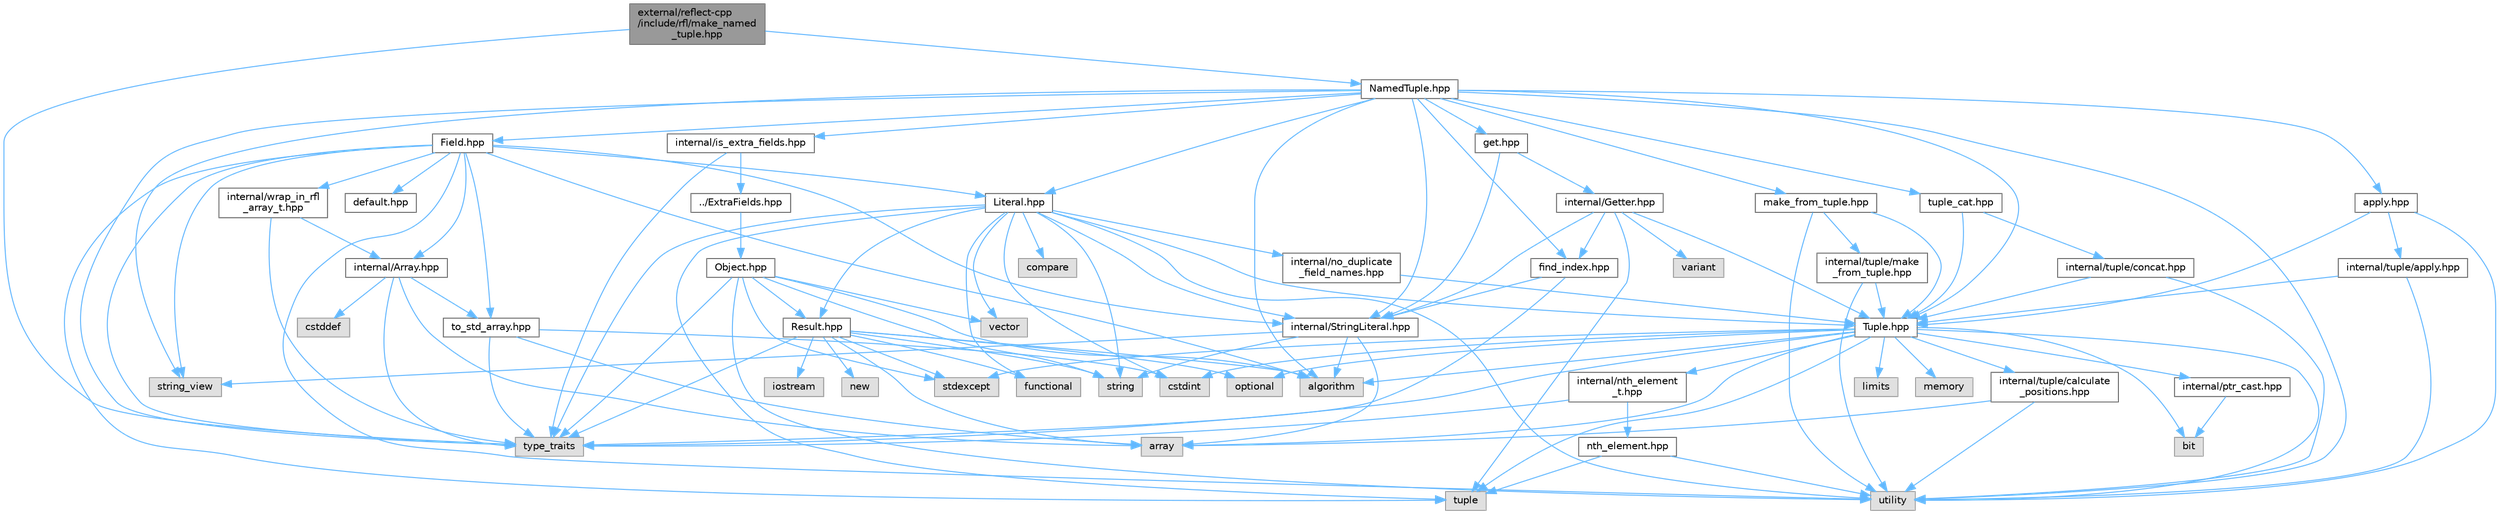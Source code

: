 digraph "external/reflect-cpp/include/rfl/make_named_tuple.hpp"
{
 // LATEX_PDF_SIZE
  bgcolor="transparent";
  edge [fontname=Helvetica,fontsize=10,labelfontname=Helvetica,labelfontsize=10];
  node [fontname=Helvetica,fontsize=10,shape=box,height=0.2,width=0.4];
  Node1 [id="Node000001",label="external/reflect-cpp\l/include/rfl/make_named\l_tuple.hpp",height=0.2,width=0.4,color="gray40", fillcolor="grey60", style="filled", fontcolor="black",tooltip=" "];
  Node1 -> Node2 [id="edge117_Node000001_Node000002",color="steelblue1",style="solid",tooltip=" "];
  Node2 [id="Node000002",label="type_traits",height=0.2,width=0.4,color="grey60", fillcolor="#E0E0E0", style="filled",tooltip=" "];
  Node1 -> Node3 [id="edge118_Node000001_Node000003",color="steelblue1",style="solid",tooltip=" "];
  Node3 [id="Node000003",label="NamedTuple.hpp",height=0.2,width=0.4,color="grey40", fillcolor="white", style="filled",URL="$_named_tuple_8hpp.html",tooltip=" "];
  Node3 -> Node4 [id="edge119_Node000003_Node000004",color="steelblue1",style="solid",tooltip=" "];
  Node4 [id="Node000004",label="algorithm",height=0.2,width=0.4,color="grey60", fillcolor="#E0E0E0", style="filled",tooltip=" "];
  Node3 -> Node5 [id="edge120_Node000003_Node000005",color="steelblue1",style="solid",tooltip=" "];
  Node5 [id="Node000005",label="string_view",height=0.2,width=0.4,color="grey60", fillcolor="#E0E0E0", style="filled",tooltip=" "];
  Node3 -> Node2 [id="edge121_Node000003_Node000002",color="steelblue1",style="solid",tooltip=" "];
  Node3 -> Node6 [id="edge122_Node000003_Node000006",color="steelblue1",style="solid",tooltip=" "];
  Node6 [id="Node000006",label="utility",height=0.2,width=0.4,color="grey60", fillcolor="#E0E0E0", style="filled",tooltip=" "];
  Node3 -> Node7 [id="edge123_Node000003_Node000007",color="steelblue1",style="solid",tooltip=" "];
  Node7 [id="Node000007",label="Field.hpp",height=0.2,width=0.4,color="grey40", fillcolor="white", style="filled",URL="$_field_8hpp.html",tooltip=" "];
  Node7 -> Node4 [id="edge124_Node000007_Node000004",color="steelblue1",style="solid",tooltip=" "];
  Node7 -> Node5 [id="edge125_Node000007_Node000005",color="steelblue1",style="solid",tooltip=" "];
  Node7 -> Node8 [id="edge126_Node000007_Node000008",color="steelblue1",style="solid",tooltip=" "];
  Node8 [id="Node000008",label="tuple",height=0.2,width=0.4,color="grey60", fillcolor="#E0E0E0", style="filled",tooltip=" "];
  Node7 -> Node2 [id="edge127_Node000007_Node000002",color="steelblue1",style="solid",tooltip=" "];
  Node7 -> Node6 [id="edge128_Node000007_Node000006",color="steelblue1",style="solid",tooltip=" "];
  Node7 -> Node9 [id="edge129_Node000007_Node000009",color="steelblue1",style="solid",tooltip=" "];
  Node9 [id="Node000009",label="Literal.hpp",height=0.2,width=0.4,color="grey40", fillcolor="white", style="filled",URL="$_literal_8hpp.html",tooltip=" "];
  Node9 -> Node10 [id="edge130_Node000009_Node000010",color="steelblue1",style="solid",tooltip=" "];
  Node10 [id="Node000010",label="compare",height=0.2,width=0.4,color="grey60", fillcolor="#E0E0E0", style="filled",tooltip=" "];
  Node9 -> Node11 [id="edge131_Node000009_Node000011",color="steelblue1",style="solid",tooltip=" "];
  Node11 [id="Node000011",label="cstdint",height=0.2,width=0.4,color="grey60", fillcolor="#E0E0E0", style="filled",tooltip=" "];
  Node9 -> Node12 [id="edge132_Node000009_Node000012",color="steelblue1",style="solid",tooltip=" "];
  Node12 [id="Node000012",label="functional",height=0.2,width=0.4,color="grey60", fillcolor="#E0E0E0", style="filled",tooltip=" "];
  Node9 -> Node13 [id="edge133_Node000009_Node000013",color="steelblue1",style="solid",tooltip=" "];
  Node13 [id="Node000013",label="string",height=0.2,width=0.4,color="grey60", fillcolor="#E0E0E0", style="filled",tooltip=" "];
  Node9 -> Node8 [id="edge134_Node000009_Node000008",color="steelblue1",style="solid",tooltip=" "];
  Node9 -> Node2 [id="edge135_Node000009_Node000002",color="steelblue1",style="solid",tooltip=" "];
  Node9 -> Node6 [id="edge136_Node000009_Node000006",color="steelblue1",style="solid",tooltip=" "];
  Node9 -> Node14 [id="edge137_Node000009_Node000014",color="steelblue1",style="solid",tooltip=" "];
  Node14 [id="Node000014",label="vector",height=0.2,width=0.4,color="grey60", fillcolor="#E0E0E0", style="filled",tooltip=" "];
  Node9 -> Node15 [id="edge138_Node000009_Node000015",color="steelblue1",style="solid",tooltip=" "];
  Node15 [id="Node000015",label="Result.hpp",height=0.2,width=0.4,color="grey40", fillcolor="white", style="filled",URL="$_result_8hpp.html",tooltip=" "];
  Node15 -> Node4 [id="edge139_Node000015_Node000004",color="steelblue1",style="solid",tooltip=" "];
  Node15 -> Node16 [id="edge140_Node000015_Node000016",color="steelblue1",style="solid",tooltip=" "];
  Node16 [id="Node000016",label="array",height=0.2,width=0.4,color="grey60", fillcolor="#E0E0E0", style="filled",tooltip=" "];
  Node15 -> Node12 [id="edge141_Node000015_Node000012",color="steelblue1",style="solid",tooltip=" "];
  Node15 -> Node17 [id="edge142_Node000015_Node000017",color="steelblue1",style="solid",tooltip=" "];
  Node17 [id="Node000017",label="iostream",height=0.2,width=0.4,color="grey60", fillcolor="#E0E0E0", style="filled",tooltip=" "];
  Node15 -> Node18 [id="edge143_Node000015_Node000018",color="steelblue1",style="solid",tooltip=" "];
  Node18 [id="Node000018",label="new",height=0.2,width=0.4,color="grey60", fillcolor="#E0E0E0", style="filled",tooltip=" "];
  Node15 -> Node19 [id="edge144_Node000015_Node000019",color="steelblue1",style="solid",tooltip=" "];
  Node19 [id="Node000019",label="optional",height=0.2,width=0.4,color="grey60", fillcolor="#E0E0E0", style="filled",tooltip=" "];
  Node15 -> Node20 [id="edge145_Node000015_Node000020",color="steelblue1",style="solid",tooltip=" "];
  Node20 [id="Node000020",label="stdexcept",height=0.2,width=0.4,color="grey60", fillcolor="#E0E0E0", style="filled",tooltip=" "];
  Node15 -> Node13 [id="edge146_Node000015_Node000013",color="steelblue1",style="solid",tooltip=" "];
  Node15 -> Node2 [id="edge147_Node000015_Node000002",color="steelblue1",style="solid",tooltip=" "];
  Node9 -> Node21 [id="edge148_Node000009_Node000021",color="steelblue1",style="solid",tooltip=" "];
  Node21 [id="Node000021",label="Tuple.hpp",height=0.2,width=0.4,color="grey40", fillcolor="white", style="filled",URL="$_tuple_8hpp.html",tooltip=" "];
  Node21 -> Node4 [id="edge149_Node000021_Node000004",color="steelblue1",style="solid",tooltip=" "];
  Node21 -> Node16 [id="edge150_Node000021_Node000016",color="steelblue1",style="solid",tooltip=" "];
  Node21 -> Node22 [id="edge151_Node000021_Node000022",color="steelblue1",style="solid",tooltip=" "];
  Node22 [id="Node000022",label="bit",height=0.2,width=0.4,color="grey60", fillcolor="#E0E0E0", style="filled",tooltip=" "];
  Node21 -> Node11 [id="edge152_Node000021_Node000011",color="steelblue1",style="solid",tooltip=" "];
  Node21 -> Node23 [id="edge153_Node000021_Node000023",color="steelblue1",style="solid",tooltip=" "];
  Node23 [id="Node000023",label="limits",height=0.2,width=0.4,color="grey60", fillcolor="#E0E0E0", style="filled",tooltip=" "];
  Node21 -> Node24 [id="edge154_Node000021_Node000024",color="steelblue1",style="solid",tooltip=" "];
  Node24 [id="Node000024",label="memory",height=0.2,width=0.4,color="grey60", fillcolor="#E0E0E0", style="filled",tooltip=" "];
  Node21 -> Node19 [id="edge155_Node000021_Node000019",color="steelblue1",style="solid",tooltip=" "];
  Node21 -> Node20 [id="edge156_Node000021_Node000020",color="steelblue1",style="solid",tooltip=" "];
  Node21 -> Node8 [id="edge157_Node000021_Node000008",color="steelblue1",style="solid",tooltip=" "];
  Node21 -> Node2 [id="edge158_Node000021_Node000002",color="steelblue1",style="solid",tooltip=" "];
  Node21 -> Node6 [id="edge159_Node000021_Node000006",color="steelblue1",style="solid",tooltip=" "];
  Node21 -> Node25 [id="edge160_Node000021_Node000025",color="steelblue1",style="solid",tooltip=" "];
  Node25 [id="Node000025",label="internal/nth_element\l_t.hpp",height=0.2,width=0.4,color="grey40", fillcolor="white", style="filled",URL="$nth__element__t_8hpp.html",tooltip=" "];
  Node25 -> Node2 [id="edge161_Node000025_Node000002",color="steelblue1",style="solid",tooltip=" "];
  Node25 -> Node26 [id="edge162_Node000025_Node000026",color="steelblue1",style="solid",tooltip=" "];
  Node26 [id="Node000026",label="nth_element.hpp",height=0.2,width=0.4,color="grey40", fillcolor="white", style="filled",URL="$nth__element_8hpp.html",tooltip=" "];
  Node26 -> Node8 [id="edge163_Node000026_Node000008",color="steelblue1",style="solid",tooltip=" "];
  Node26 -> Node6 [id="edge164_Node000026_Node000006",color="steelblue1",style="solid",tooltip=" "];
  Node21 -> Node27 [id="edge165_Node000021_Node000027",color="steelblue1",style="solid",tooltip=" "];
  Node27 [id="Node000027",label="internal/ptr_cast.hpp",height=0.2,width=0.4,color="grey40", fillcolor="white", style="filled",URL="$ptr__cast_8hpp.html",tooltip=" "];
  Node27 -> Node22 [id="edge166_Node000027_Node000022",color="steelblue1",style="solid",tooltip=" "];
  Node21 -> Node28 [id="edge167_Node000021_Node000028",color="steelblue1",style="solid",tooltip=" "];
  Node28 [id="Node000028",label="internal/tuple/calculate\l_positions.hpp",height=0.2,width=0.4,color="grey40", fillcolor="white", style="filled",URL="$calculate__positions_8hpp.html",tooltip=" "];
  Node28 -> Node16 [id="edge168_Node000028_Node000016",color="steelblue1",style="solid",tooltip=" "];
  Node28 -> Node6 [id="edge169_Node000028_Node000006",color="steelblue1",style="solid",tooltip=" "];
  Node9 -> Node29 [id="edge170_Node000009_Node000029",color="steelblue1",style="solid",tooltip=" "];
  Node29 [id="Node000029",label="internal/StringLiteral.hpp",height=0.2,width=0.4,color="grey40", fillcolor="white", style="filled",URL="$_string_literal_8hpp.html",tooltip=" "];
  Node29 -> Node4 [id="edge171_Node000029_Node000004",color="steelblue1",style="solid",tooltip=" "];
  Node29 -> Node16 [id="edge172_Node000029_Node000016",color="steelblue1",style="solid",tooltip=" "];
  Node29 -> Node13 [id="edge173_Node000029_Node000013",color="steelblue1",style="solid",tooltip=" "];
  Node29 -> Node5 [id="edge174_Node000029_Node000005",color="steelblue1",style="solid",tooltip=" "];
  Node9 -> Node30 [id="edge175_Node000009_Node000030",color="steelblue1",style="solid",tooltip=" "];
  Node30 [id="Node000030",label="internal/no_duplicate\l_field_names.hpp",height=0.2,width=0.4,color="grey40", fillcolor="white", style="filled",URL="$no__duplicate__field__names_8hpp.html",tooltip=" "];
  Node30 -> Node21 [id="edge176_Node000030_Node000021",color="steelblue1",style="solid",tooltip=" "];
  Node7 -> Node31 [id="edge177_Node000007_Node000031",color="steelblue1",style="solid",tooltip=" "];
  Node31 [id="Node000031",label="default.hpp",height=0.2,width=0.4,color="grey40", fillcolor="white", style="filled",URL="$default_8hpp.html",tooltip=" "];
  Node7 -> Node32 [id="edge178_Node000007_Node000032",color="steelblue1",style="solid",tooltip=" "];
  Node32 [id="Node000032",label="internal/Array.hpp",height=0.2,width=0.4,color="grey40", fillcolor="white", style="filled",URL="$_array_8hpp.html",tooltip=" "];
  Node32 -> Node16 [id="edge179_Node000032_Node000016",color="steelblue1",style="solid",tooltip=" "];
  Node32 -> Node33 [id="edge180_Node000032_Node000033",color="steelblue1",style="solid",tooltip=" "];
  Node33 [id="Node000033",label="cstddef",height=0.2,width=0.4,color="grey60", fillcolor="#E0E0E0", style="filled",tooltip=" "];
  Node32 -> Node2 [id="edge181_Node000032_Node000002",color="steelblue1",style="solid",tooltip=" "];
  Node32 -> Node34 [id="edge182_Node000032_Node000034",color="steelblue1",style="solid",tooltip=" "];
  Node34 [id="Node000034",label="to_std_array.hpp",height=0.2,width=0.4,color="grey40", fillcolor="white", style="filled",URL="$to__std__array_8hpp.html",tooltip=" "];
  Node34 -> Node16 [id="edge183_Node000034_Node000016",color="steelblue1",style="solid",tooltip=" "];
  Node34 -> Node11 [id="edge184_Node000034_Node000011",color="steelblue1",style="solid",tooltip=" "];
  Node34 -> Node2 [id="edge185_Node000034_Node000002",color="steelblue1",style="solid",tooltip=" "];
  Node7 -> Node29 [id="edge186_Node000007_Node000029",color="steelblue1",style="solid",tooltip=" "];
  Node7 -> Node34 [id="edge187_Node000007_Node000034",color="steelblue1",style="solid",tooltip=" "];
  Node7 -> Node35 [id="edge188_Node000007_Node000035",color="steelblue1",style="solid",tooltip=" "];
  Node35 [id="Node000035",label="internal/wrap_in_rfl\l_array_t.hpp",height=0.2,width=0.4,color="grey40", fillcolor="white", style="filled",URL="$wrap__in__rfl__array__t_8hpp.html",tooltip=" "];
  Node35 -> Node2 [id="edge189_Node000035_Node000002",color="steelblue1",style="solid",tooltip=" "];
  Node35 -> Node32 [id="edge190_Node000035_Node000032",color="steelblue1",style="solid",tooltip=" "];
  Node3 -> Node9 [id="edge191_Node000003_Node000009",color="steelblue1",style="solid",tooltip=" "];
  Node3 -> Node21 [id="edge192_Node000003_Node000021",color="steelblue1",style="solid",tooltip=" "];
  Node3 -> Node36 [id="edge193_Node000003_Node000036",color="steelblue1",style="solid",tooltip=" "];
  Node36 [id="Node000036",label="apply.hpp",height=0.2,width=0.4,color="grey40", fillcolor="white", style="filled",URL="$apply_8hpp.html",tooltip=" "];
  Node36 -> Node6 [id="edge194_Node000036_Node000006",color="steelblue1",style="solid",tooltip=" "];
  Node36 -> Node21 [id="edge195_Node000036_Node000021",color="steelblue1",style="solid",tooltip=" "];
  Node36 -> Node37 [id="edge196_Node000036_Node000037",color="steelblue1",style="solid",tooltip=" "];
  Node37 [id="Node000037",label="internal/tuple/apply.hpp",height=0.2,width=0.4,color="grey40", fillcolor="white", style="filled",URL="$internal_2tuple_2apply_8hpp.html",tooltip=" "];
  Node37 -> Node6 [id="edge197_Node000037_Node000006",color="steelblue1",style="solid",tooltip=" "];
  Node37 -> Node21 [id="edge198_Node000037_Node000021",color="steelblue1",style="solid",tooltip=" "];
  Node3 -> Node38 [id="edge199_Node000003_Node000038",color="steelblue1",style="solid",tooltip=" "];
  Node38 [id="Node000038",label="get.hpp",height=0.2,width=0.4,color="grey40", fillcolor="white", style="filled",URL="$get_8hpp.html",tooltip=" "];
  Node38 -> Node39 [id="edge200_Node000038_Node000039",color="steelblue1",style="solid",tooltip=" "];
  Node39 [id="Node000039",label="internal/Getter.hpp",height=0.2,width=0.4,color="grey40", fillcolor="white", style="filled",URL="$_getter_8hpp.html",tooltip=" "];
  Node39 -> Node8 [id="edge201_Node000039_Node000008",color="steelblue1",style="solid",tooltip=" "];
  Node39 -> Node40 [id="edge202_Node000039_Node000040",color="steelblue1",style="solid",tooltip=" "];
  Node40 [id="Node000040",label="variant",height=0.2,width=0.4,color="grey60", fillcolor="#E0E0E0", style="filled",tooltip=" "];
  Node39 -> Node21 [id="edge203_Node000039_Node000021",color="steelblue1",style="solid",tooltip=" "];
  Node39 -> Node29 [id="edge204_Node000039_Node000029",color="steelblue1",style="solid",tooltip=" "];
  Node39 -> Node41 [id="edge205_Node000039_Node000041",color="steelblue1",style="solid",tooltip=" "];
  Node41 [id="Node000041",label="find_index.hpp",height=0.2,width=0.4,color="grey40", fillcolor="white", style="filled",URL="$find__index_8hpp.html",tooltip=" "];
  Node41 -> Node2 [id="edge206_Node000041_Node000002",color="steelblue1",style="solid",tooltip=" "];
  Node41 -> Node29 [id="edge207_Node000041_Node000029",color="steelblue1",style="solid",tooltip=" "];
  Node38 -> Node29 [id="edge208_Node000038_Node000029",color="steelblue1",style="solid",tooltip=" "];
  Node3 -> Node29 [id="edge209_Node000003_Node000029",color="steelblue1",style="solid",tooltip=" "];
  Node3 -> Node41 [id="edge210_Node000003_Node000041",color="steelblue1",style="solid",tooltip=" "];
  Node3 -> Node42 [id="edge211_Node000003_Node000042",color="steelblue1",style="solid",tooltip=" "];
  Node42 [id="Node000042",label="internal/is_extra_fields.hpp",height=0.2,width=0.4,color="grey40", fillcolor="white", style="filled",URL="$is__extra__fields_8hpp.html",tooltip=" "];
  Node42 -> Node2 [id="edge212_Node000042_Node000002",color="steelblue1",style="solid",tooltip=" "];
  Node42 -> Node43 [id="edge213_Node000042_Node000043",color="steelblue1",style="solid",tooltip=" "];
  Node43 [id="Node000043",label="../ExtraFields.hpp",height=0.2,width=0.4,color="grey40", fillcolor="white", style="filled",URL="$_extra_fields_8hpp.html",tooltip=" "];
  Node43 -> Node44 [id="edge214_Node000043_Node000044",color="steelblue1",style="solid",tooltip=" "];
  Node44 [id="Node000044",label="Object.hpp",height=0.2,width=0.4,color="grey40", fillcolor="white", style="filled",URL="$_object_8hpp.html",tooltip=" "];
  Node44 -> Node4 [id="edge215_Node000044_Node000004",color="steelblue1",style="solid",tooltip=" "];
  Node44 -> Node20 [id="edge216_Node000044_Node000020",color="steelblue1",style="solid",tooltip=" "];
  Node44 -> Node13 [id="edge217_Node000044_Node000013",color="steelblue1",style="solid",tooltip=" "];
  Node44 -> Node2 [id="edge218_Node000044_Node000002",color="steelblue1",style="solid",tooltip=" "];
  Node44 -> Node6 [id="edge219_Node000044_Node000006",color="steelblue1",style="solid",tooltip=" "];
  Node44 -> Node14 [id="edge220_Node000044_Node000014",color="steelblue1",style="solid",tooltip=" "];
  Node44 -> Node15 [id="edge221_Node000044_Node000015",color="steelblue1",style="solid",tooltip=" "];
  Node3 -> Node45 [id="edge222_Node000003_Node000045",color="steelblue1",style="solid",tooltip=" "];
  Node45 [id="Node000045",label="make_from_tuple.hpp",height=0.2,width=0.4,color="grey40", fillcolor="white", style="filled",URL="$make__from__tuple_8hpp.html",tooltip=" "];
  Node45 -> Node6 [id="edge223_Node000045_Node000006",color="steelblue1",style="solid",tooltip=" "];
  Node45 -> Node21 [id="edge224_Node000045_Node000021",color="steelblue1",style="solid",tooltip=" "];
  Node45 -> Node46 [id="edge225_Node000045_Node000046",color="steelblue1",style="solid",tooltip=" "];
  Node46 [id="Node000046",label="internal/tuple/make\l_from_tuple.hpp",height=0.2,width=0.4,color="grey40", fillcolor="white", style="filled",URL="$internal_2tuple_2make__from__tuple_8hpp.html",tooltip=" "];
  Node46 -> Node6 [id="edge226_Node000046_Node000006",color="steelblue1",style="solid",tooltip=" "];
  Node46 -> Node21 [id="edge227_Node000046_Node000021",color="steelblue1",style="solid",tooltip=" "];
  Node3 -> Node47 [id="edge228_Node000003_Node000047",color="steelblue1",style="solid",tooltip=" "];
  Node47 [id="Node000047",label="tuple_cat.hpp",height=0.2,width=0.4,color="grey40", fillcolor="white", style="filled",URL="$tuple__cat_8hpp.html",tooltip=" "];
  Node47 -> Node21 [id="edge229_Node000047_Node000021",color="steelblue1",style="solid",tooltip=" "];
  Node47 -> Node48 [id="edge230_Node000047_Node000048",color="steelblue1",style="solid",tooltip=" "];
  Node48 [id="Node000048",label="internal/tuple/concat.hpp",height=0.2,width=0.4,color="grey40", fillcolor="white", style="filled",URL="$concat_8hpp.html",tooltip=" "];
  Node48 -> Node6 [id="edge231_Node000048_Node000006",color="steelblue1",style="solid",tooltip=" "];
  Node48 -> Node21 [id="edge232_Node000048_Node000021",color="steelblue1",style="solid",tooltip=" "];
}
